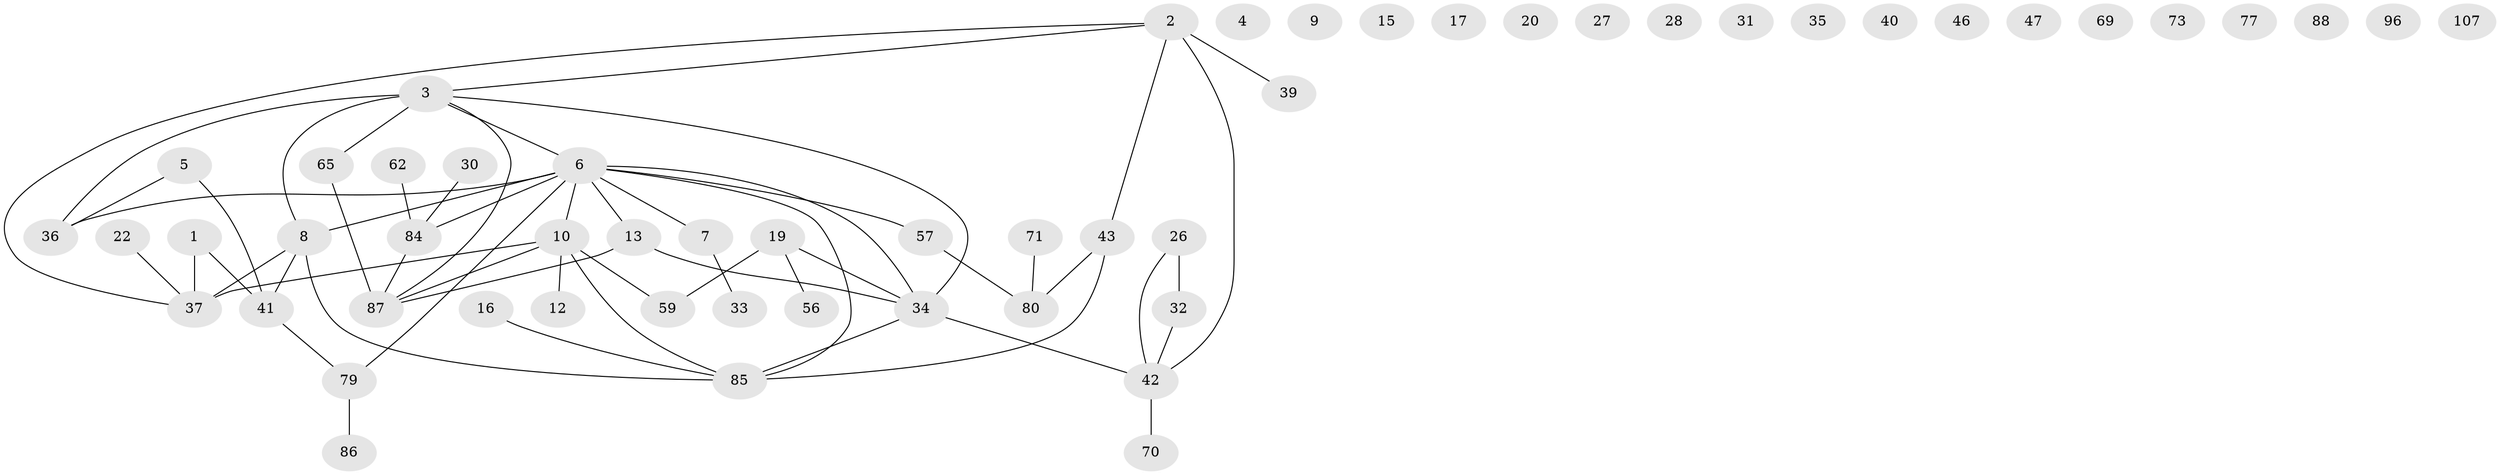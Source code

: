 // original degree distribution, {3: 0.19626168224299065, 2: 0.21495327102803738, 4: 0.102803738317757, 0: 0.14018691588785046, 1: 0.27102803738317754, 6: 0.018691588785046728, 5: 0.056074766355140186}
// Generated by graph-tools (version 1.1) at 2025/12/03/09/25 04:12:55]
// undirected, 55 vertices, 57 edges
graph export_dot {
graph [start="1"]
  node [color=gray90,style=filled];
  1 [super="+92"];
  2 [super="+11+23"];
  3 [super="+53+29+90"];
  4;
  5 [super="+76"];
  6 [super="+63+103+60+21+24"];
  7;
  8 [super="+25+50"];
  9;
  10 [super="+18"];
  12;
  13 [super="+14+66"];
  15;
  16;
  17;
  19 [super="+52"];
  20;
  22 [super="+55"];
  26 [super="+100"];
  27;
  28;
  30;
  31;
  32 [super="+51"];
  33 [super="+48"];
  34 [super="+45+67"];
  35 [super="+44"];
  36 [super="+74"];
  37 [super="+68+38"];
  39;
  40;
  41 [super="+61"];
  42 [super="+49"];
  43 [super="+72"];
  46 [super="+97"];
  47;
  56;
  57 [super="+89"];
  59;
  62;
  65 [super="+81"];
  69 [super="+95"];
  70;
  71;
  73;
  77;
  79 [super="+82"];
  80 [super="+91"];
  84 [super="+101"];
  85 [super="+98+106"];
  86;
  87 [super="+99"];
  88;
  96;
  107;
  1 -- 37 [weight=2];
  1 -- 41;
  2 -- 3;
  2 -- 37;
  2 -- 39 [weight=2];
  2 -- 42;
  2 -- 43;
  3 -- 65;
  3 -- 87;
  3 -- 36;
  3 -- 34;
  3 -- 8 [weight=2];
  3 -- 6;
  5 -- 41;
  5 -- 36;
  6 -- 7;
  6 -- 34;
  6 -- 85;
  6 -- 79;
  6 -- 10;
  6 -- 8;
  6 -- 84;
  6 -- 36;
  6 -- 57;
  6 -- 13;
  7 -- 33;
  8 -- 37;
  8 -- 85;
  8 -- 41;
  10 -- 85;
  10 -- 87;
  10 -- 37;
  10 -- 59;
  10 -- 12;
  13 -- 34;
  13 -- 87;
  16 -- 85;
  19 -- 56;
  19 -- 59;
  19 -- 34;
  22 -- 37;
  26 -- 32;
  26 -- 42;
  30 -- 84;
  32 -- 42;
  34 -- 42;
  34 -- 85;
  41 -- 79;
  42 -- 70;
  43 -- 80;
  43 -- 85;
  57 -- 80;
  62 -- 84;
  65 -- 87;
  71 -- 80;
  79 -- 86;
  84 -- 87;
}
